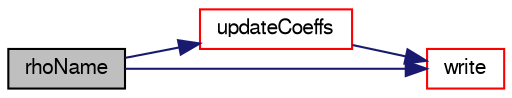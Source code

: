 digraph "rhoName"
{
  bgcolor="transparent";
  edge [fontname="FreeSans",fontsize="10",labelfontname="FreeSans",labelfontsize="10"];
  node [fontname="FreeSans",fontsize="10",shape=record];
  rankdir="LR";
  Node31 [label="rhoName",height=0.2,width=0.4,color="black", fillcolor="grey75", style="filled", fontcolor="black"];
  Node31 -> Node32 [color="midnightblue",fontsize="10",style="solid",fontname="FreeSans"];
  Node32 [label="updateCoeffs",height=0.2,width=0.4,color="red",URL="$a28986.html#a7e24eafac629d3733181cd942d4c902f",tooltip="Update the coefficients associated with the patch field. "];
  Node32 -> Node35 [color="midnightblue",fontsize="10",style="solid",fontname="FreeSans"];
  Node35 [label="write",height=0.2,width=0.4,color="red",URL="$a28986.html#a293fdfec8bdfbd5c3913ab4c9f3454ff",tooltip="Write. "];
  Node31 -> Node35 [color="midnightblue",fontsize="10",style="solid",fontname="FreeSans"];
}

